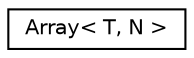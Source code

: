 digraph "Graphical Class Hierarchy"
{
  edge [fontname="Helvetica",fontsize="10",labelfontname="Helvetica",labelfontsize="10"];
  node [fontname="Helvetica",fontsize="10",shape=record];
  rankdir="LR";
  Node0 [label="Array\< T, N \>",height=0.2,width=0.4,color="black", fillcolor="white", style="filled",URL="$struct_array.html"];
}
